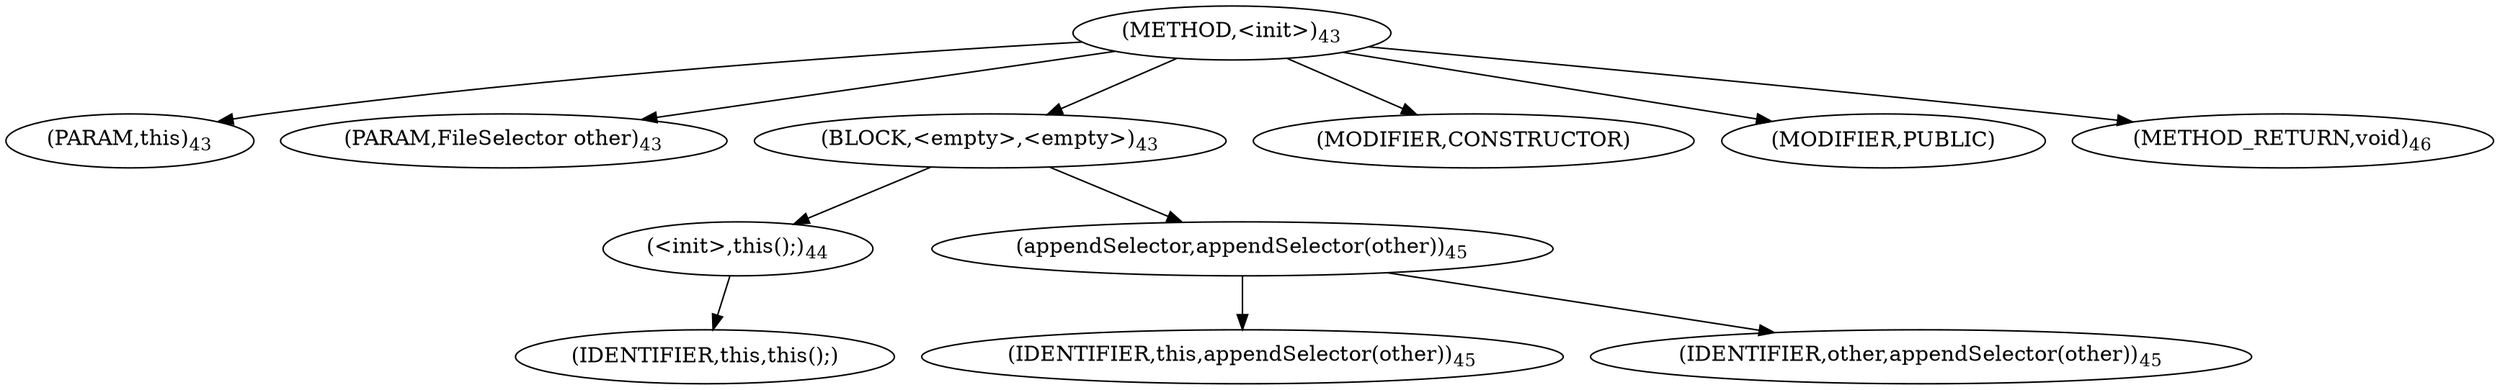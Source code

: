 digraph "&lt;init&gt;" {  
"23" [label = <(METHOD,&lt;init&gt;)<SUB>43</SUB>> ]
"4" [label = <(PARAM,this)<SUB>43</SUB>> ]
"24" [label = <(PARAM,FileSelector other)<SUB>43</SUB>> ]
"25" [label = <(BLOCK,&lt;empty&gt;,&lt;empty&gt;)<SUB>43</SUB>> ]
"26" [label = <(&lt;init&gt;,this();)<SUB>44</SUB>> ]
"3" [label = <(IDENTIFIER,this,this();)> ]
"27" [label = <(appendSelector,appendSelector(other))<SUB>45</SUB>> ]
"5" [label = <(IDENTIFIER,this,appendSelector(other))<SUB>45</SUB>> ]
"28" [label = <(IDENTIFIER,other,appendSelector(other))<SUB>45</SUB>> ]
"29" [label = <(MODIFIER,CONSTRUCTOR)> ]
"30" [label = <(MODIFIER,PUBLIC)> ]
"31" [label = <(METHOD_RETURN,void)<SUB>46</SUB>> ]
  "23" -> "4" 
  "23" -> "24" 
  "23" -> "25" 
  "23" -> "29" 
  "23" -> "30" 
  "23" -> "31" 
  "25" -> "26" 
  "25" -> "27" 
  "26" -> "3" 
  "27" -> "5" 
  "27" -> "28" 
}
